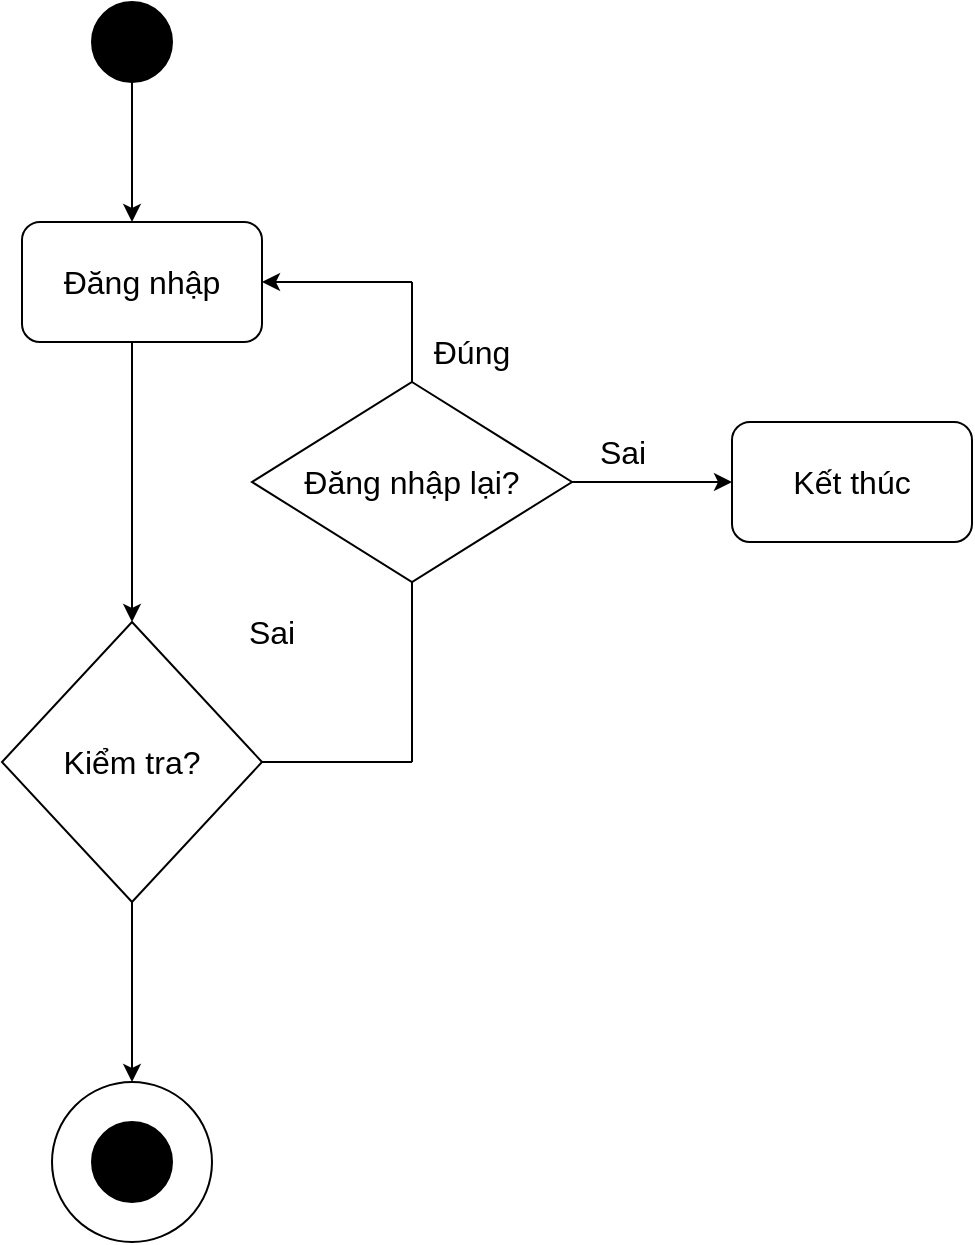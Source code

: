 <mxfile version="21.1.2" type="device">
  <diagram name="Page-1" id="_VkYpJkCFmkLNOOvIRd2">
    <mxGraphModel dx="1036" dy="614" grid="1" gridSize="10" guides="1" tooltips="1" connect="1" arrows="1" fold="1" page="1" pageScale="1" pageWidth="850" pageHeight="1100" math="0" shadow="0">
      <root>
        <mxCell id="0" />
        <mxCell id="1" parent="0" />
        <mxCell id="VBE_XB3OzhoMAkoyIWwB-1" value="" style="ellipse;whiteSpace=wrap;html=1;aspect=fixed;fillColor=#000000;fillStyle=auto;" vertex="1" parent="1">
          <mxGeometry x="400" width="40" height="40" as="geometry" />
        </mxCell>
        <mxCell id="VBE_XB3OzhoMAkoyIWwB-2" value="" style="endArrow=classic;html=1;rounded=0;exitX=0.5;exitY=1;exitDx=0;exitDy=0;" edge="1" parent="1" source="VBE_XB3OzhoMAkoyIWwB-1">
          <mxGeometry width="50" height="50" relative="1" as="geometry">
            <mxPoint x="420" y="90" as="sourcePoint" />
            <mxPoint x="420" y="110" as="targetPoint" />
          </mxGeometry>
        </mxCell>
        <mxCell id="VBE_XB3OzhoMAkoyIWwB-3" value="Đăng nhập" style="rounded=1;whiteSpace=wrap;html=1;fontSize=16;" vertex="1" parent="1">
          <mxGeometry x="365" y="110" width="120" height="60" as="geometry" />
        </mxCell>
        <mxCell id="VBE_XB3OzhoMAkoyIWwB-5" value="" style="endArrow=classic;html=1;rounded=0;entryX=0.5;entryY=0;entryDx=0;entryDy=0;" edge="1" parent="1" target="VBE_XB3OzhoMAkoyIWwB-6">
          <mxGeometry width="50" height="50" relative="1" as="geometry">
            <mxPoint x="420" y="170" as="sourcePoint" />
            <mxPoint x="418" y="240" as="targetPoint" />
          </mxGeometry>
        </mxCell>
        <mxCell id="VBE_XB3OzhoMAkoyIWwB-6" value="Kiểm tra?" style="rhombus;whiteSpace=wrap;html=1;fontSize=16;" vertex="1" parent="1">
          <mxGeometry x="355" y="310" width="130" height="140" as="geometry" />
        </mxCell>
        <mxCell id="VBE_XB3OzhoMAkoyIWwB-8" value="Đăng nhập lại?" style="rhombus;whiteSpace=wrap;html=1;fontSize=16;" vertex="1" parent="1">
          <mxGeometry x="480" y="190" width="160" height="100" as="geometry" />
        </mxCell>
        <mxCell id="VBE_XB3OzhoMAkoyIWwB-11" value="" style="endArrow=none;html=1;rounded=0;entryX=0.5;entryY=1;entryDx=0;entryDy=0;" edge="1" parent="1" target="VBE_XB3OzhoMAkoyIWwB-8">
          <mxGeometry width="50" height="50" relative="1" as="geometry">
            <mxPoint x="560" y="380" as="sourcePoint" />
            <mxPoint x="690" y="290" as="targetPoint" />
          </mxGeometry>
        </mxCell>
        <mxCell id="VBE_XB3OzhoMAkoyIWwB-12" value="" style="endArrow=none;html=1;rounded=0;" edge="1" parent="1">
          <mxGeometry width="50" height="50" relative="1" as="geometry">
            <mxPoint x="560" y="190" as="sourcePoint" />
            <mxPoint x="560" y="140" as="targetPoint" />
          </mxGeometry>
        </mxCell>
        <mxCell id="VBE_XB3OzhoMAkoyIWwB-14" value="" style="endArrow=classic;html=1;rounded=0;entryX=1;entryY=0.5;entryDx=0;entryDy=0;" edge="1" parent="1" target="VBE_XB3OzhoMAkoyIWwB-3">
          <mxGeometry width="50" height="50" relative="1" as="geometry">
            <mxPoint x="560" y="140" as="sourcePoint" />
            <mxPoint x="610" y="90" as="targetPoint" />
          </mxGeometry>
        </mxCell>
        <mxCell id="VBE_XB3OzhoMAkoyIWwB-15" value="" style="endArrow=classic;html=1;rounded=0;entryX=0;entryY=0.5;entryDx=0;entryDy=0;" edge="1" parent="1" target="VBE_XB3OzhoMAkoyIWwB-16">
          <mxGeometry width="50" height="50" relative="1" as="geometry">
            <mxPoint x="640" y="240" as="sourcePoint" />
            <mxPoint x="680" y="240" as="targetPoint" />
          </mxGeometry>
        </mxCell>
        <mxCell id="VBE_XB3OzhoMAkoyIWwB-16" value="Kết thúc" style="rounded=1;whiteSpace=wrap;html=1;fontSize=16;" vertex="1" parent="1">
          <mxGeometry x="720" y="210" width="120" height="60" as="geometry" />
        </mxCell>
        <mxCell id="VBE_XB3OzhoMAkoyIWwB-17" value="Sai" style="text;html=1;align=center;verticalAlign=middle;resizable=0;points=[];autosize=1;strokeColor=none;fillColor=none;fontSize=16;" vertex="1" parent="1">
          <mxGeometry x="640" y="210" width="50" height="30" as="geometry" />
        </mxCell>
        <mxCell id="VBE_XB3OzhoMAkoyIWwB-18" value="Đúng" style="text;html=1;strokeColor=none;fillColor=none;align=center;verticalAlign=middle;whiteSpace=wrap;rounded=0;fontSize=16;" vertex="1" parent="1">
          <mxGeometry x="560" y="160" width="60" height="30" as="geometry" />
        </mxCell>
        <mxCell id="VBE_XB3OzhoMAkoyIWwB-19" value="Sai" style="text;html=1;strokeColor=none;fillColor=none;align=center;verticalAlign=middle;whiteSpace=wrap;rounded=0;fontSize=16;" vertex="1" parent="1">
          <mxGeometry x="460" y="300" width="60" height="30" as="geometry" />
        </mxCell>
        <mxCell id="VBE_XB3OzhoMAkoyIWwB-21" value="" style="endArrow=none;html=1;rounded=0;exitX=1;exitY=0.5;exitDx=0;exitDy=0;" edge="1" parent="1" source="VBE_XB3OzhoMAkoyIWwB-6">
          <mxGeometry width="50" height="50" relative="1" as="geometry">
            <mxPoint x="485" y="380" as="sourcePoint" />
            <mxPoint x="560" y="380" as="targetPoint" />
          </mxGeometry>
        </mxCell>
        <mxCell id="VBE_XB3OzhoMAkoyIWwB-22" value="" style="endArrow=classic;html=1;rounded=0;" edge="1" parent="1">
          <mxGeometry width="50" height="50" relative="1" as="geometry">
            <mxPoint x="420" y="450" as="sourcePoint" />
            <mxPoint x="420" y="540" as="targetPoint" />
          </mxGeometry>
        </mxCell>
        <mxCell id="VBE_XB3OzhoMAkoyIWwB-23" value="" style="ellipse;whiteSpace=wrap;html=1;aspect=fixed;" vertex="1" parent="1">
          <mxGeometry x="380" y="540" width="80" height="80" as="geometry" />
        </mxCell>
        <mxCell id="VBE_XB3OzhoMAkoyIWwB-24" value="" style="ellipse;whiteSpace=wrap;html=1;aspect=fixed;fillColor=#000000;fillStyle=auto;" vertex="1" parent="1">
          <mxGeometry x="400" y="560" width="40" height="40" as="geometry" />
        </mxCell>
      </root>
    </mxGraphModel>
  </diagram>
</mxfile>
